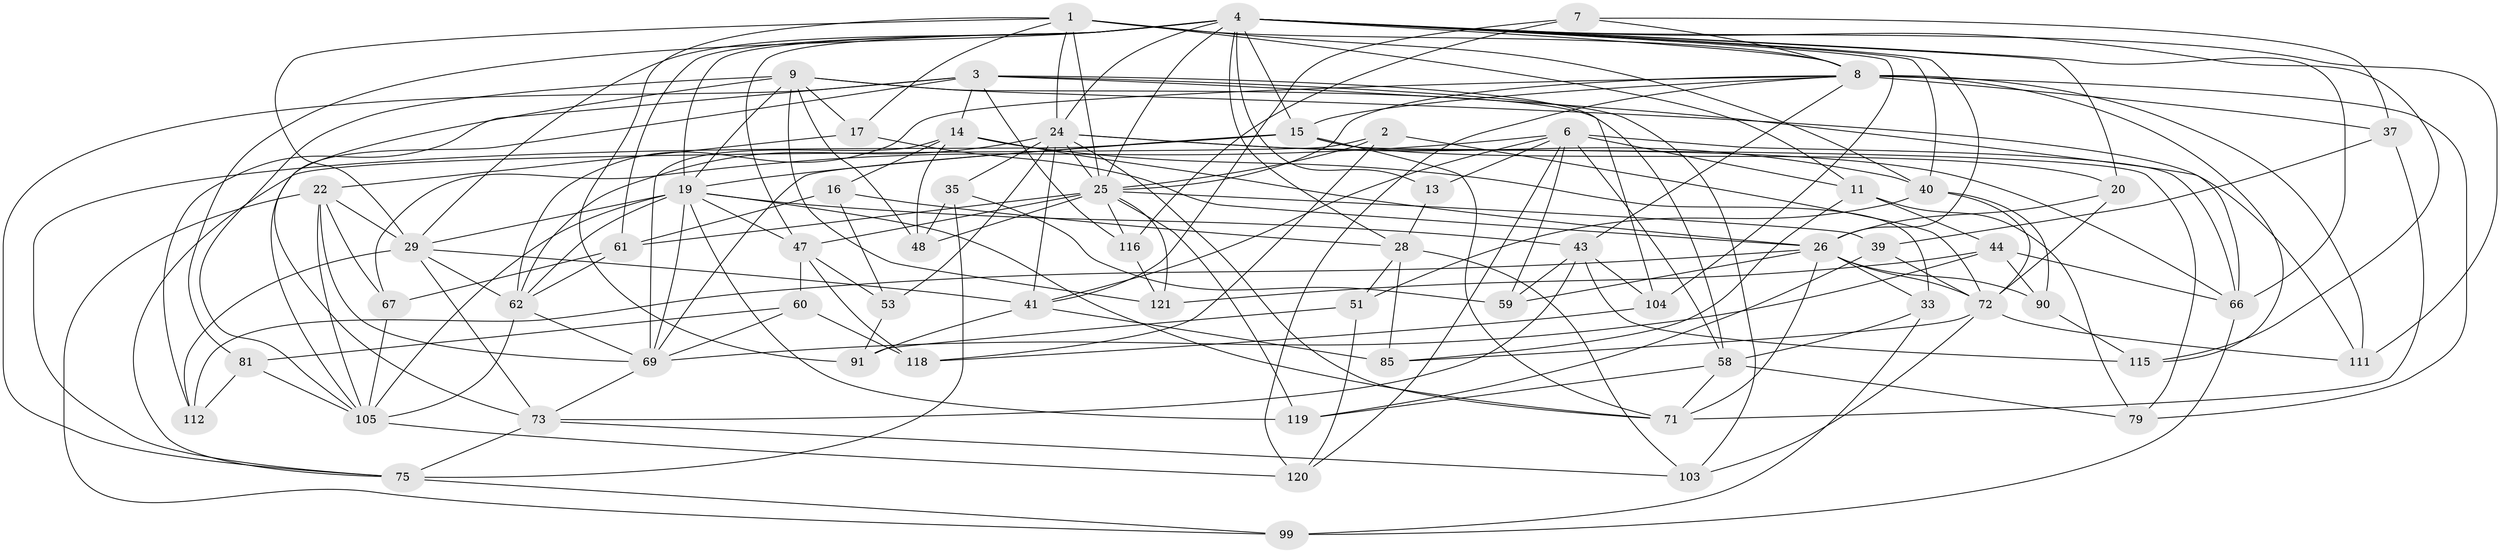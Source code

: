 // original degree distribution, {4: 1.0}
// Generated by graph-tools (version 1.1) at 2025/16/03/09/25 04:16:36]
// undirected, 63 vertices, 183 edges
graph export_dot {
graph [start="1"]
  node [color=gray90,style=filled];
  1 [super="+93+86"];
  2;
  3 [super="+10"];
  4 [super="+12+101+5"];
  6 [super="+38"];
  7;
  8 [super="+122+23+27"];
  9 [super="+45+83"];
  11 [super="+80"];
  13;
  14 [super="+124"];
  15 [super="+42"];
  16;
  17;
  19 [super="+30+21"];
  20;
  22 [super="+50"];
  24 [super="+65"];
  25 [super="+117+88+36"];
  26 [super="+31"];
  28 [super="+108"];
  29 [super="+64+49"];
  33;
  35;
  37;
  39;
  40 [super="+52"];
  41 [super="+68"];
  43 [super="+78"];
  44 [super="+74"];
  47 [super="+109"];
  48;
  51;
  53;
  58 [super="+94"];
  59;
  60;
  61 [super="+87"];
  62 [super="+96+97+92"];
  66 [super="+113"];
  67;
  69 [super="+77+76"];
  71 [super="+82"];
  72 [super="+114+125"];
  73 [super="+100"];
  75 [super="+98"];
  79;
  81;
  85;
  90;
  91;
  99;
  103;
  104;
  105 [super="+110+106"];
  111;
  112;
  115;
  116;
  118;
  119;
  120;
  121;
  1 -- 29;
  1 -- 40;
  1 -- 11;
  1 -- 8;
  1 -- 17;
  1 -- 91;
  1 -- 25;
  1 -- 24;
  2 -- 118;
  2 -- 75;
  2 -- 72;
  2 -- 25;
  3 -- 116;
  3 -- 66;
  3 -- 105;
  3 -- 112;
  3 -- 103;
  3 -- 104;
  3 -- 75;
  3 -- 14;
  4 -- 20;
  4 -- 13 [weight=2];
  4 -- 47;
  4 -- 25;
  4 -- 8;
  4 -- 104;
  4 -- 111;
  4 -- 40;
  4 -- 66;
  4 -- 15;
  4 -- 81;
  4 -- 29;
  4 -- 115;
  4 -- 19;
  4 -- 24;
  4 -- 26;
  4 -- 28;
  4 -- 61 [weight=2];
  6 -- 120;
  6 -- 67;
  6 -- 59;
  6 -- 11;
  6 -- 13;
  6 -- 58;
  6 -- 41;
  6 -- 66;
  7 -- 116;
  7 -- 37;
  7 -- 8;
  7 -- 41;
  8 -- 37;
  8 -- 25;
  8 -- 115;
  8 -- 111;
  8 -- 79;
  8 -- 43;
  8 -- 120;
  8 -- 62;
  8 -- 15;
  9 -- 58;
  9 -- 111;
  9 -- 48;
  9 -- 17;
  9 -- 105;
  9 -- 73;
  9 -- 19;
  9 -- 121;
  11 -- 85;
  11 -- 44 [weight=2];
  11 -- 79;
  13 -- 28;
  14 -- 48;
  14 -- 16;
  14 -- 33;
  14 -- 69;
  14 -- 26;
  15 -- 19;
  15 -- 20;
  15 -- 69;
  15 -- 75;
  15 -- 79;
  15 -- 71;
  16 -- 28;
  16 -- 53;
  16 -- 61;
  17 -- 26;
  17 -- 22;
  19 -- 71;
  19 -- 43;
  19 -- 29 [weight=2];
  19 -- 69;
  19 -- 105;
  19 -- 119;
  19 -- 62;
  19 -- 47;
  20 -- 72;
  20 -- 26;
  22 -- 99;
  22 -- 67;
  22 -- 69;
  22 -- 105;
  22 -- 29;
  24 -- 25;
  24 -- 40;
  24 -- 71;
  24 -- 66;
  24 -- 35;
  24 -- 53;
  24 -- 41;
  24 -- 62;
  25 -- 121;
  25 -- 39;
  25 -- 116;
  25 -- 61;
  25 -- 47;
  25 -- 48;
  25 -- 119;
  26 -- 33;
  26 -- 112;
  26 -- 90;
  26 -- 72;
  26 -- 59;
  26 -- 71;
  28 -- 103;
  28 -- 85;
  28 -- 51;
  29 -- 112;
  29 -- 41;
  29 -- 73;
  29 -- 62 [weight=2];
  33 -- 99;
  33 -- 58;
  35 -- 59;
  35 -- 48;
  35 -- 75;
  37 -- 71;
  37 -- 39;
  39 -- 119;
  39 -- 72;
  40 -- 90;
  40 -- 51;
  40 -- 72;
  41 -- 91;
  41 -- 85;
  43 -- 115;
  43 -- 73;
  43 -- 59;
  43 -- 104;
  44 -- 69;
  44 -- 121;
  44 -- 90;
  44 -- 66;
  47 -- 118;
  47 -- 60;
  47 -- 53;
  51 -- 91;
  51 -- 120;
  53 -- 91;
  58 -- 71;
  58 -- 79;
  58 -- 119;
  60 -- 81;
  60 -- 118;
  60 -- 69;
  61 -- 67;
  61 -- 62;
  62 -- 69;
  62 -- 105;
  66 -- 99;
  67 -- 105;
  69 -- 73;
  72 -- 111;
  72 -- 85;
  72 -- 103;
  73 -- 103;
  73 -- 75;
  75 -- 99;
  81 -- 105;
  81 -- 112;
  90 -- 115;
  104 -- 118;
  105 -- 120;
  116 -- 121;
}
